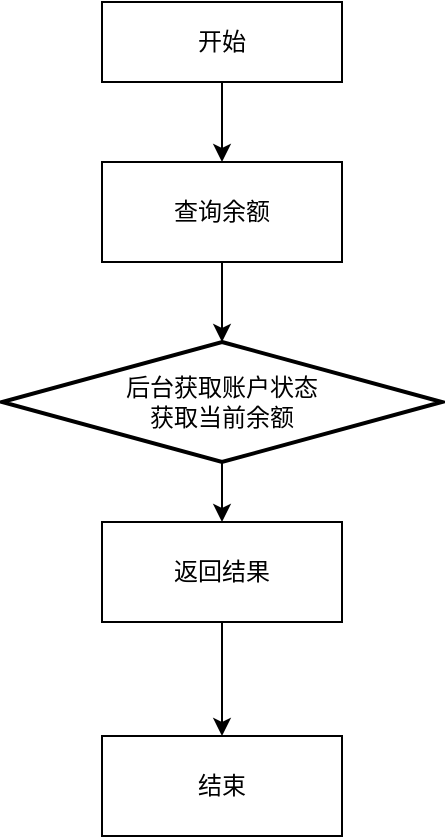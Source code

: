 <mxfile version="22.0.3" type="device">
  <diagram id="C5RBs43oDa-KdzZeNtuy" name="Page-1">
    <mxGraphModel dx="1036" dy="606" grid="1" gridSize="10" guides="1" tooltips="1" connect="1" arrows="1" fold="1" page="1" pageScale="1" pageWidth="827" pageHeight="1169" math="0" shadow="0">
      <root>
        <mxCell id="WIyWlLk6GJQsqaUBKTNV-0" />
        <mxCell id="WIyWlLk6GJQsqaUBKTNV-1" parent="WIyWlLk6GJQsqaUBKTNV-0" />
        <mxCell id="djgwntmYd8K_XIPaQrWq-2" style="edgeStyle=orthogonalEdgeStyle;rounded=0;orthogonalLoop=1;jettySize=auto;html=1;exitX=0.5;exitY=1;exitDx=0;exitDy=0;entryX=0.5;entryY=0;entryDx=0;entryDy=0;" parent="WIyWlLk6GJQsqaUBKTNV-1" source="djgwntmYd8K_XIPaQrWq-0" target="djgwntmYd8K_XIPaQrWq-1" edge="1">
          <mxGeometry relative="1" as="geometry" />
        </mxCell>
        <mxCell id="djgwntmYd8K_XIPaQrWq-0" value="开始" style="rounded=0;whiteSpace=wrap;html=1;" parent="WIyWlLk6GJQsqaUBKTNV-1" vertex="1">
          <mxGeometry x="360" y="40" width="120" height="40" as="geometry" />
        </mxCell>
        <mxCell id="djgwntmYd8K_XIPaQrWq-1" value="查询余额" style="rounded=0;whiteSpace=wrap;html=1;" parent="WIyWlLk6GJQsqaUBKTNV-1" vertex="1">
          <mxGeometry x="360" y="120" width="120" height="50" as="geometry" />
        </mxCell>
        <mxCell id="H-QYiJ3NYWkhg7YMWuZR-19" style="edgeStyle=orthogonalEdgeStyle;rounded=0;orthogonalLoop=1;jettySize=auto;html=1;exitX=0.5;exitY=1;exitDx=0;exitDy=0;exitPerimeter=0;entryX=0.5;entryY=0;entryDx=0;entryDy=0;" parent="WIyWlLk6GJQsqaUBKTNV-1" source="djgwntmYd8K_XIPaQrWq-7" target="djgwntmYd8K_XIPaQrWq-20" edge="1">
          <mxGeometry relative="1" as="geometry" />
        </mxCell>
        <mxCell id="djgwntmYd8K_XIPaQrWq-7" value="后台获取账户状态&lt;br&gt;获取当前余额" style="strokeWidth=2;html=1;shape=mxgraph.flowchart.decision;whiteSpace=wrap;" parent="WIyWlLk6GJQsqaUBKTNV-1" vertex="1">
          <mxGeometry x="310" y="210" width="220" height="60" as="geometry" />
        </mxCell>
        <mxCell id="H-QYiJ3NYWkhg7YMWuZR-18" style="edgeStyle=orthogonalEdgeStyle;rounded=0;orthogonalLoop=1;jettySize=auto;html=1;exitX=0.5;exitY=1;exitDx=0;exitDy=0;entryX=0.5;entryY=0;entryDx=0;entryDy=0;" parent="WIyWlLk6GJQsqaUBKTNV-1" source="djgwntmYd8K_XIPaQrWq-20" target="djgwntmYd8K_XIPaQrWq-21" edge="1">
          <mxGeometry relative="1" as="geometry" />
        </mxCell>
        <mxCell id="djgwntmYd8K_XIPaQrWq-20" value="返回结果" style="rounded=0;whiteSpace=wrap;html=1;" parent="WIyWlLk6GJQsqaUBKTNV-1" vertex="1">
          <mxGeometry x="360" y="300" width="120" height="50" as="geometry" />
        </mxCell>
        <mxCell id="djgwntmYd8K_XIPaQrWq-21" value="结束" style="rounded=0;whiteSpace=wrap;html=1;" parent="WIyWlLk6GJQsqaUBKTNV-1" vertex="1">
          <mxGeometry x="360" y="407" width="120" height="50" as="geometry" />
        </mxCell>
        <mxCell id="H-QYiJ3NYWkhg7YMWuZR-23" style="edgeStyle=orthogonalEdgeStyle;rounded=0;orthogonalLoop=1;jettySize=auto;html=1;exitX=0.5;exitY=1;exitDx=0;exitDy=0;entryX=0.5;entryY=0;entryDx=0;entryDy=0;entryPerimeter=0;" parent="WIyWlLk6GJQsqaUBKTNV-1" source="djgwntmYd8K_XIPaQrWq-1" target="djgwntmYd8K_XIPaQrWq-7" edge="1">
          <mxGeometry relative="1" as="geometry" />
        </mxCell>
      </root>
    </mxGraphModel>
  </diagram>
</mxfile>

